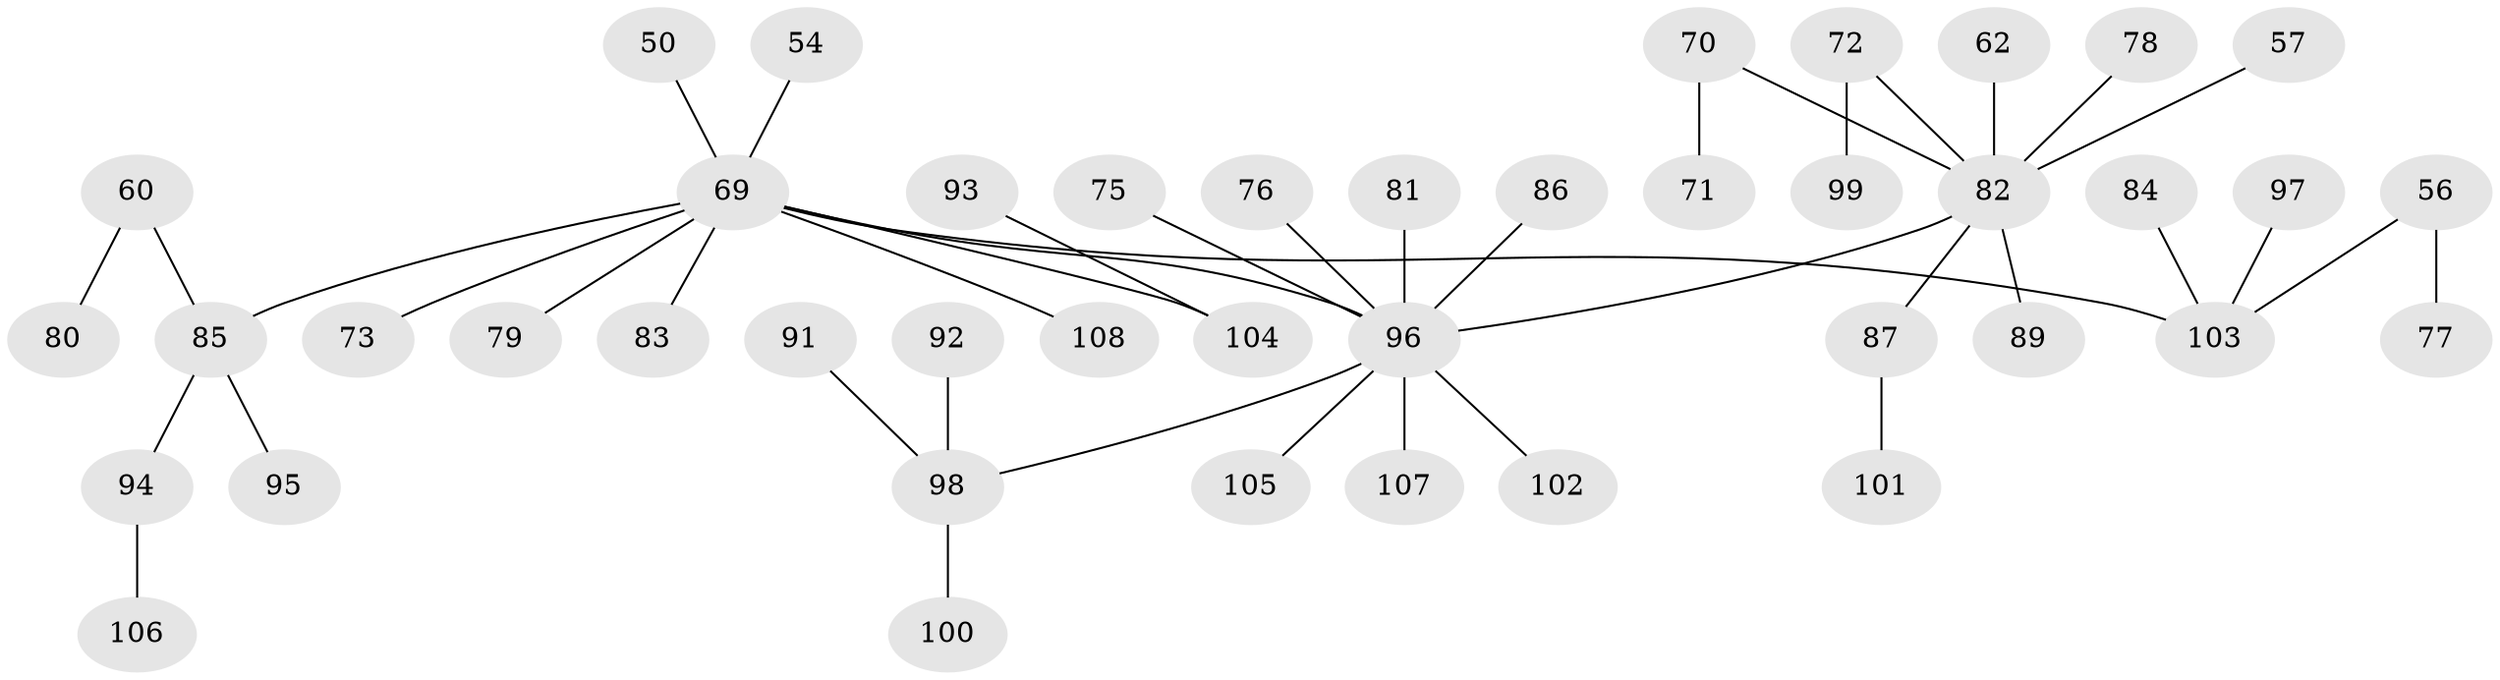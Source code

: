 // original degree distribution, {4: 0.08333333333333333, 6: 0.009259259259259259, 5: 0.027777777777777776, 3: 0.12037037037037036, 2: 0.2222222222222222, 7: 0.018518518518518517, 1: 0.5185185185185185}
// Generated by graph-tools (version 1.1) at 2025/56/03/04/25 21:56:34]
// undirected, 43 vertices, 42 edges
graph export_dot {
graph [start="1"]
  node [color=gray90,style=filled];
  50;
  54;
  56;
  57;
  60;
  62;
  69 [super="+47"];
  70;
  71;
  72 [super="+53+58"];
  73;
  75;
  76;
  77;
  78;
  79;
  80;
  81;
  82 [super="+46+45"];
  83 [super="+39"];
  84;
  85 [super="+59"];
  86;
  87;
  89;
  91;
  92;
  93;
  94;
  95;
  96 [super="+7+4+6+14+19+36+49+64+66+63+67+74"];
  97;
  98 [super="+37+38+88+55"];
  99;
  100;
  101;
  102;
  103 [super="+41+51+43+48"];
  104 [super="+90"];
  105;
  106;
  107;
  108;
  50 -- 69;
  54 -- 69;
  56 -- 77;
  56 -- 103;
  57 -- 82;
  60 -- 80;
  60 -- 85;
  62 -- 82;
  69 -- 96;
  69 -- 103;
  69 -- 104;
  69 -- 73;
  69 -- 108;
  69 -- 79;
  69 -- 85;
  69 -- 83;
  70 -- 71;
  70 -- 82;
  72 -- 99;
  72 -- 82;
  75 -- 96;
  76 -- 96;
  78 -- 82;
  81 -- 96;
  82 -- 87;
  82 -- 89;
  82 -- 96;
  84 -- 103;
  85 -- 94;
  85 -- 95;
  86 -- 96;
  87 -- 101;
  91 -- 98;
  92 -- 98;
  93 -- 104;
  94 -- 106;
  96 -- 107;
  96 -- 98;
  96 -- 102;
  96 -- 105;
  97 -- 103;
  98 -- 100;
}
